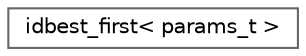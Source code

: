digraph "Graphical Class Hierarchy"
{
 // LATEX_PDF_SIZE
  bgcolor="transparent";
  edge [fontname=Helvetica,fontsize=10,labelfontname=Helvetica,labelfontsize=10];
  node [fontname=Helvetica,fontsize=10,shape=box,height=0.2,width=0.4];
  rankdir="LR";
  Node0 [id="Node000000",label="idbest_first\< params_t \>",height=0.2,width=0.4,color="grey40", fillcolor="white", style="filled",URL="$dc/dd5/structchdr_1_1solvers_1_1idbest__first.html",tooltip="Iterative-deepening best-first search algorithm."];
}
